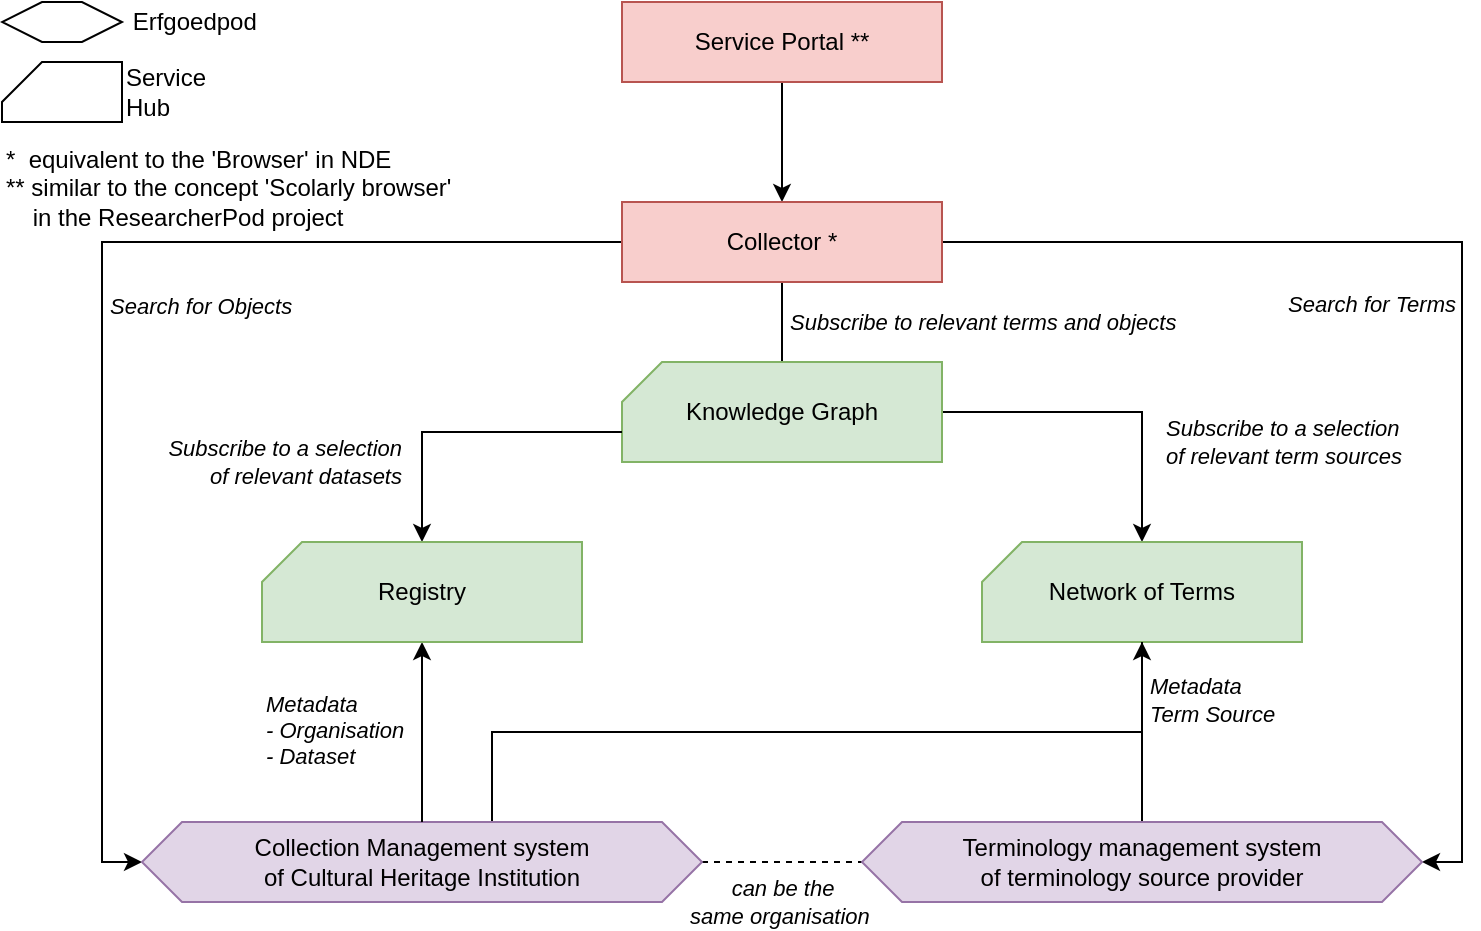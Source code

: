 <mxfile>
    <diagram id="zhB2w1Cr3E7jYUj-LeK4" name="Page-1">
        <mxGraphModel dx="1331" dy="711" grid="1" gridSize="10" guides="1" tooltips="1" connect="1" arrows="1" fold="1" page="1" pageScale="1" pageWidth="827" pageHeight="1169" math="0" shadow="0">
            <root>
                <mxCell id="0"/>
                <mxCell id="1" parent="0"/>
                <mxCell id="CCXEmPilWzcvK0_QhqcG-40" style="edgeStyle=orthogonalEdgeStyle;rounded=0;orthogonalLoop=1;jettySize=auto;html=1;exitX=0.5;exitY=1;exitDx=0;exitDy=0;startArrow=none;startFill=0;endArrow=classic;endFill=1;" parent="1" source="CCXEmPilWzcvK0_QhqcG-1" target="CCXEmPilWzcvK0_QhqcG-2" edge="1">
                    <mxGeometry relative="1" as="geometry"/>
                </mxCell>
                <mxCell id="CCXEmPilWzcvK0_QhqcG-1" value="Service Portal **" style="rounded=0;whiteSpace=wrap;html=1;fillColor=#f8cecc;strokeColor=#b85450;" parent="1" vertex="1">
                    <mxGeometry x="320" y="10" width="160" height="40" as="geometry"/>
                </mxCell>
                <mxCell id="CCXEmPilWzcvK0_QhqcG-38" style="edgeStyle=orthogonalEdgeStyle;rounded=0;orthogonalLoop=1;jettySize=auto;html=1;exitX=0.5;exitY=1;exitDx=0;exitDy=0;entryX=0.5;entryY=0;entryDx=0;entryDy=0;entryPerimeter=0;startArrow=none;startFill=0;endArrow=none;endFill=0;" parent="1" source="CCXEmPilWzcvK0_QhqcG-2" target="CCXEmPilWzcvK0_QhqcG-14" edge="1">
                    <mxGeometry relative="1" as="geometry"/>
                </mxCell>
                <mxCell id="CCXEmPilWzcvK0_QhqcG-45" value="Subscribe to relevant terms and objects " style="edgeLabel;html=1;align=left;verticalAlign=middle;resizable=0;points=[];fontStyle=2" parent="CCXEmPilWzcvK0_QhqcG-38" vertex="1" connectable="0">
                    <mxGeometry y="2" relative="1" as="geometry">
                        <mxPoint as="offset"/>
                    </mxGeometry>
                </mxCell>
                <mxCell id="CCXEmPilWzcvK0_QhqcG-41" style="edgeStyle=orthogonalEdgeStyle;rounded=0;orthogonalLoop=1;jettySize=auto;html=1;exitX=1;exitY=0.5;exitDx=0;exitDy=0;entryX=1;entryY=0.5;entryDx=0;entryDy=0;startArrow=none;startFill=0;endArrow=classic;endFill=1;" parent="1" source="CCXEmPilWzcvK0_QhqcG-2" target="CCXEmPilWzcvK0_QhqcG-12" edge="1">
                    <mxGeometry relative="1" as="geometry"/>
                </mxCell>
                <mxCell id="CCXEmPilWzcvK0_QhqcG-43" value="Search for Terms" style="edgeLabel;html=1;align=right;verticalAlign=middle;resizable=0;points=[];fontStyle=2" parent="CCXEmPilWzcvK0_QhqcG-41" vertex="1" connectable="0">
                    <mxGeometry x="-0.129" y="-31" relative="1" as="geometry">
                        <mxPoint as="offset"/>
                    </mxGeometry>
                </mxCell>
                <mxCell id="CCXEmPilWzcvK0_QhqcG-42" style="edgeStyle=orthogonalEdgeStyle;rounded=0;orthogonalLoop=1;jettySize=auto;html=1;exitX=0;exitY=0.5;exitDx=0;exitDy=0;entryX=0;entryY=0.5;entryDx=0;entryDy=0;startArrow=none;startFill=0;endArrow=classic;endFill=1;" parent="1" source="CCXEmPilWzcvK0_QhqcG-2" target="CCXEmPilWzcvK0_QhqcG-11" edge="1">
                    <mxGeometry relative="1" as="geometry"/>
                </mxCell>
                <mxCell id="CCXEmPilWzcvK0_QhqcG-44" value="Search for Objects" style="edgeLabel;html=1;align=left;verticalAlign=middle;resizable=0;points=[];fontStyle=2" parent="CCXEmPilWzcvK0_QhqcG-42" vertex="1" connectable="0">
                    <mxGeometry x="-0.125" y="32" relative="1" as="geometry">
                        <mxPoint as="offset"/>
                    </mxGeometry>
                </mxCell>
                <mxCell id="CCXEmPilWzcvK0_QhqcG-2" value="Collector *" style="rounded=0;whiteSpace=wrap;html=1;fillColor=#f8cecc;strokeColor=#b85450;" parent="1" vertex="1">
                    <mxGeometry x="320" y="110" width="160" height="40" as="geometry"/>
                </mxCell>
                <mxCell id="CCXEmPilWzcvK0_QhqcG-22" style="edgeStyle=orthogonalEdgeStyle;rounded=0;orthogonalLoop=1;jettySize=auto;html=1;exitX=0.5;exitY=1;exitDx=0;exitDy=0;exitPerimeter=0;entryX=0.5;entryY=0;entryDx=0;entryDy=0;startArrow=classic;startFill=1;endArrow=none;endFill=0;" parent="1" source="CCXEmPilWzcvK0_QhqcG-9" target="CCXEmPilWzcvK0_QhqcG-12" edge="1">
                    <mxGeometry relative="1" as="geometry"/>
                </mxCell>
                <mxCell id="CCXEmPilWzcvK0_QhqcG-26" style="edgeStyle=orthogonalEdgeStyle;rounded=0;orthogonalLoop=1;jettySize=auto;html=1;exitX=0.5;exitY=0;exitDx=0;exitDy=0;exitPerimeter=0;startArrow=classic;startFill=1;endArrow=none;endFill=0;entryX=1;entryY=0.5;entryDx=0;entryDy=0;entryPerimeter=0;" parent="1" source="CCXEmPilWzcvK0_QhqcG-9" target="CCXEmPilWzcvK0_QhqcG-14" edge="1">
                    <mxGeometry relative="1" as="geometry">
                        <mxPoint x="400" y="170" as="targetPoint"/>
                    </mxGeometry>
                </mxCell>
                <mxCell id="CCXEmPilWzcvK0_QhqcG-9" value="Network of Terms" style="shape=card;whiteSpace=wrap;html=1;size=20;fillColor=#d5e8d4;strokeColor=#82b366;" parent="1" vertex="1">
                    <mxGeometry x="500" y="280" width="160" height="50" as="geometry"/>
                </mxCell>
                <mxCell id="CCXEmPilWzcvK0_QhqcG-23" style="edgeStyle=orthogonalEdgeStyle;rounded=0;orthogonalLoop=1;jettySize=auto;html=1;exitX=1;exitY=0.5;exitDx=0;exitDy=0;entryX=0;entryY=0.5;entryDx=0;entryDy=0;endArrow=none;endFill=0;dashed=1;" parent="1" source="CCXEmPilWzcvK0_QhqcG-11" target="CCXEmPilWzcvK0_QhqcG-12" edge="1">
                    <mxGeometry relative="1" as="geometry"/>
                </mxCell>
                <mxCell id="CCXEmPilWzcvK0_QhqcG-31" value="can be the &lt;br&gt;same organisation&amp;nbsp; " style="edgeLabel;html=1;align=center;verticalAlign=middle;resizable=0;points=[];fontStyle=2" parent="CCXEmPilWzcvK0_QhqcG-23" vertex="1" connectable="0">
                    <mxGeometry x="0.163" y="-1" relative="1" as="geometry">
                        <mxPoint x="-6.5" y="19" as="offset"/>
                    </mxGeometry>
                </mxCell>
                <mxCell id="CCXEmPilWzcvK0_QhqcG-24" style="edgeStyle=orthogonalEdgeStyle;rounded=0;orthogonalLoop=1;jettySize=auto;html=1;exitX=0.625;exitY=0;exitDx=0;exitDy=0;endArrow=none;endFill=0;entryX=0.5;entryY=1;entryDx=0;entryDy=0;entryPerimeter=0;" parent="1" source="CCXEmPilWzcvK0_QhqcG-11" target="CCXEmPilWzcvK0_QhqcG-9" edge="1">
                    <mxGeometry relative="1" as="geometry"/>
                </mxCell>
                <mxCell id="CCXEmPilWzcvK0_QhqcG-30" value="&lt;div&gt;Metadata&lt;br&gt;Term Source&lt;br&gt;&lt;/div&gt;" style="edgeLabel;html=1;align=left;verticalAlign=middle;resizable=0;points=[];fontStyle=2" parent="CCXEmPilWzcvK0_QhqcG-24" vertex="1" connectable="0">
                    <mxGeometry x="0.861" y="-2" relative="1" as="geometry">
                        <mxPoint as="offset"/>
                    </mxGeometry>
                </mxCell>
                <mxCell id="CCXEmPilWzcvK0_QhqcG-11" value="Collection Management system &lt;br&gt;of Cultural Heritage Institution" style="shape=hexagon;perimeter=hexagonPerimeter2;whiteSpace=wrap;html=1;fixedSize=1;fillColor=#e1d5e7;strokeColor=#9673a6;" parent="1" vertex="1">
                    <mxGeometry x="80" y="420" width="280" height="40" as="geometry"/>
                </mxCell>
                <mxCell id="CCXEmPilWzcvK0_QhqcG-12" value="Terminology management system &lt;br&gt;of terminology source provider" style="shape=hexagon;perimeter=hexagonPerimeter2;whiteSpace=wrap;html=1;fixedSize=1;fillColor=#e1d5e7;strokeColor=#9673a6;" parent="1" vertex="1">
                    <mxGeometry x="440" y="420" width="280" height="40" as="geometry"/>
                </mxCell>
                <mxCell id="CCXEmPilWzcvK0_QhqcG-14" value="Knowledge Graph" style="shape=card;whiteSpace=wrap;html=1;size=20;fillColor=#d5e8d4;strokeColor=#82b366;" parent="1" vertex="1">
                    <mxGeometry x="320" y="190" width="160" height="50" as="geometry"/>
                </mxCell>
                <mxCell id="CCXEmPilWzcvK0_QhqcG-21" style="edgeStyle=orthogonalEdgeStyle;rounded=0;orthogonalLoop=1;jettySize=auto;html=1;exitX=0.5;exitY=1;exitDx=0;exitDy=0;exitPerimeter=0;entryX=0.5;entryY=0;entryDx=0;entryDy=0;endArrow=none;endFill=0;startArrow=classic;startFill=1;" parent="1" source="CCXEmPilWzcvK0_QhqcG-15" target="CCXEmPilWzcvK0_QhqcG-11" edge="1">
                    <mxGeometry relative="1" as="geometry"/>
                </mxCell>
                <mxCell id="CCXEmPilWzcvK0_QhqcG-27" value="Metadata&lt;br&gt;- Organisation&lt;br&gt;- Dataset" style="edgeLabel;html=1;align=left;verticalAlign=middle;resizable=0;points=[];labelPosition=center;verticalLabelPosition=middle;fontStyle=2" parent="CCXEmPilWzcvK0_QhqcG-21" vertex="1" connectable="0">
                    <mxGeometry x="-0.025" relative="1" as="geometry">
                        <mxPoint x="-80" as="offset"/>
                    </mxGeometry>
                </mxCell>
                <mxCell id="CCXEmPilWzcvK0_QhqcG-25" style="edgeStyle=orthogonalEdgeStyle;rounded=0;orthogonalLoop=1;jettySize=auto;html=1;exitX=0.5;exitY=0;exitDx=0;exitDy=0;exitPerimeter=0;startArrow=classic;startFill=1;endArrow=none;endFill=0;entryX=0;entryY=0;entryDx=0;entryDy=35;entryPerimeter=0;" parent="1" source="CCXEmPilWzcvK0_QhqcG-15" target="CCXEmPilWzcvK0_QhqcG-14" edge="1">
                    <mxGeometry relative="1" as="geometry"/>
                </mxCell>
                <mxCell id="CCXEmPilWzcvK0_QhqcG-33" value="&lt;div&gt;&lt;i&gt;Subscribe to a selection &lt;br&gt;&lt;/i&gt;&lt;/div&gt;&lt;div&gt;&lt;i&gt;of relevant datasets&lt;br&gt;&lt;/i&gt;&lt;/div&gt;" style="edgeLabel;html=1;align=right;verticalAlign=middle;resizable=0;points=[];" parent="CCXEmPilWzcvK0_QhqcG-25" vertex="1" connectable="0">
                    <mxGeometry x="-0.319" y="1" relative="1" as="geometry">
                        <mxPoint x="-9" y="13" as="offset"/>
                    </mxGeometry>
                </mxCell>
                <mxCell id="CCXEmPilWzcvK0_QhqcG-15" value="Registry" style="shape=card;whiteSpace=wrap;html=1;size=20;fillColor=#d5e8d4;strokeColor=#82b366;" parent="1" vertex="1">
                    <mxGeometry x="140" y="280" width="160" height="50" as="geometry"/>
                </mxCell>
                <mxCell id="CCXEmPilWzcvK0_QhqcG-32" value="&lt;div&gt;&lt;i&gt;Subscribe to a selection &lt;br&gt;&lt;/i&gt;&lt;/div&gt;&lt;div&gt;&lt;i&gt;of relevant term sources&lt;br&gt;&lt;/i&gt;&lt;/div&gt;" style="edgeLabel;html=1;align=left;verticalAlign=middle;resizable=0;points=[];fontStyle=2" parent="1" vertex="1" connectable="0">
                    <mxGeometry x="590" y="230" as="geometry"/>
                </mxCell>
                <mxCell id="CCXEmPilWzcvK0_QhqcG-35" value="&amp;nbsp;Erfgoedpod" style="shape=hexagon;perimeter=hexagonPerimeter2;whiteSpace=wrap;html=1;fixedSize=1;labelPosition=right;verticalLabelPosition=middle;align=left;verticalAlign=middle;" parent="1" vertex="1">
                    <mxGeometry x="10" y="10" width="60" height="20" as="geometry"/>
                </mxCell>
                <mxCell id="CCXEmPilWzcvK0_QhqcG-36" value="Service Hub" style="shape=card;whiteSpace=wrap;html=1;size=20;labelPosition=right;verticalLabelPosition=middle;align=left;verticalAlign=middle;spacingRight=0;" parent="1" vertex="1">
                    <mxGeometry x="10" y="40" width="60" height="30" as="geometry"/>
                </mxCell>
                <mxCell id="CCXEmPilWzcvK0_QhqcG-37" value="&lt;div align=&quot;left&quot;&gt;*&amp;nbsp; equivalent to the 'Browser' in NDE&lt;/div&gt;&lt;div align=&quot;left&quot;&gt;** similar to the concept 'Scolarly browser' &lt;br&gt;&lt;/div&gt;&lt;div align=&quot;left&quot;&gt;&amp;nbsp;&amp;nbsp;&amp;nbsp; in the ResearcherPod project&lt;br&gt;&lt;/div&gt;&amp;nbsp;" style="text;html=1;strokeColor=none;fillColor=none;align=left;verticalAlign=middle;whiteSpace=wrap;rounded=0;" parent="1" vertex="1">
                    <mxGeometry x="10" y="100" width="270" height="20" as="geometry"/>
                </mxCell>
            </root>
        </mxGraphModel>
    </diagram>
</mxfile>